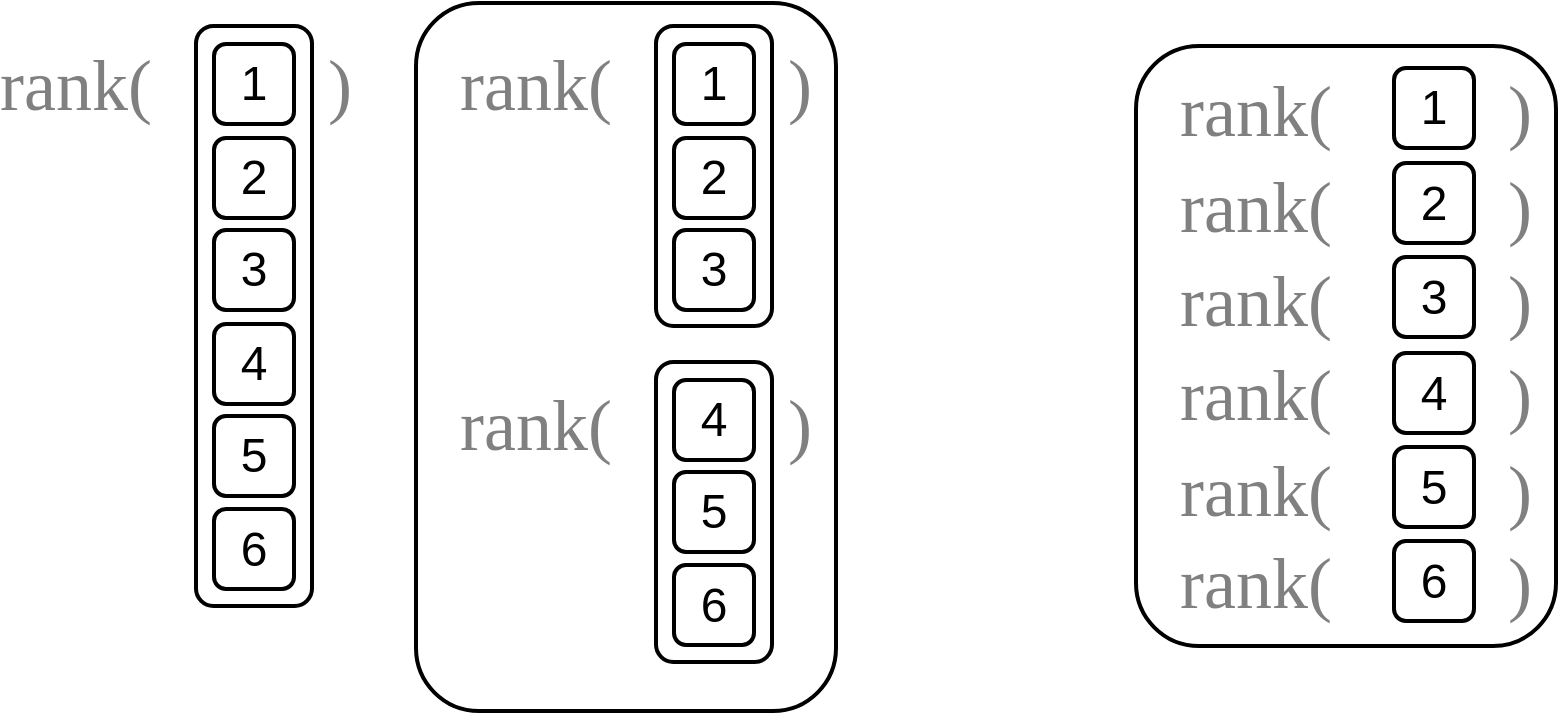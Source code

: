 <mxfile version="14.6.0" type="device"><diagram id="ofKJR1MXRNSF5T0Ss3nZ" name="Page-1"><mxGraphModel dx="733" dy="682" grid="1" gridSize="10" guides="1" tooltips="1" connect="1" arrows="1" fold="1" page="1" pageScale="1" pageWidth="850" pageHeight="1100" math="0" shadow="0"><root><mxCell id="0"/><mxCell id="1" parent="0"/><mxCell id="y7_T2jU5XbiV3Yv3ju07-59" value="" style="rounded=1;whiteSpace=wrap;html=1;strokeWidth=2;perimeterSpacing=0;" vertex="1" parent="1"><mxGeometry x="490" y="128.5" width="210" height="354" as="geometry"/></mxCell><mxCell id="y7_T2jU5XbiV3Yv3ju07-20" value="" style="group" vertex="1" connectable="0" parent="1"><mxGeometry x="380" y="140" width="58" height="290" as="geometry"/></mxCell><mxCell id="y7_T2jU5XbiV3Yv3ju07-1" value="" style="rounded=1;whiteSpace=wrap;html=1;strokeWidth=2;" vertex="1" parent="y7_T2jU5XbiV3Yv3ju07-20"><mxGeometry width="58" height="290" as="geometry"/></mxCell><mxCell id="y7_T2jU5XbiV3Yv3ju07-9" value="&lt;font style=&quot;font-size: 24px&quot;&gt;1&lt;/font&gt;" style="rounded=1;whiteSpace=wrap;html=1;strokeWidth=2;labelBackgroundColor=none;" vertex="1" parent="y7_T2jU5XbiV3Yv3ju07-20"><mxGeometry x="9" y="9" width="40" height="40" as="geometry"/></mxCell><mxCell id="y7_T2jU5XbiV3Yv3ju07-15" value="2" style="rounded=1;whiteSpace=wrap;html=1;fontSize=24;strokeWidth=2;labelBackgroundColor=none;" vertex="1" parent="y7_T2jU5XbiV3Yv3ju07-20"><mxGeometry x="9" y="56" width="40" height="40" as="geometry"/></mxCell><mxCell id="y7_T2jU5XbiV3Yv3ju07-16" value="3" style="rounded=1;whiteSpace=wrap;html=1;fontSize=24;strokeWidth=2;labelBackgroundColor=none;" vertex="1" parent="y7_T2jU5XbiV3Yv3ju07-20"><mxGeometry x="9" y="102" width="40" height="40" as="geometry"/></mxCell><mxCell id="y7_T2jU5XbiV3Yv3ju07-17" value="4" style="rounded=1;whiteSpace=wrap;html=1;fontSize=24;strokeWidth=2;" vertex="1" parent="y7_T2jU5XbiV3Yv3ju07-20"><mxGeometry x="9" y="149" width="40" height="40" as="geometry"/></mxCell><mxCell id="y7_T2jU5XbiV3Yv3ju07-18" value="5" style="rounded=1;whiteSpace=wrap;html=1;fontSize=24;strokeWidth=2;" vertex="1" parent="y7_T2jU5XbiV3Yv3ju07-20"><mxGeometry x="9" y="195" width="40" height="40" as="geometry"/></mxCell><mxCell id="y7_T2jU5XbiV3Yv3ju07-19" value="6" style="rounded=1;whiteSpace=wrap;html=1;fontSize=24;strokeWidth=2;" vertex="1" parent="y7_T2jU5XbiV3Yv3ju07-20"><mxGeometry x="9" y="241.5" width="40" height="40" as="geometry"/></mxCell><mxCell id="y7_T2jU5XbiV3Yv3ju07-2" value="&lt;font style=&quot;font-size: 36px&quot;&gt;rank(&lt;/font&gt;" style="text;html=1;strokeColor=none;fillColor=none;align=center;verticalAlign=middle;whiteSpace=wrap;rounded=0;fontFamily=Lucida Console;fontColor=#808080;" vertex="1" parent="1"><mxGeometry x="300" y="160" width="40" height="20" as="geometry"/></mxCell><mxCell id="y7_T2jU5XbiV3Yv3ju07-5" value="&lt;font style=&quot;font-size: 36px&quot;&gt;)&lt;/font&gt;" style="text;html=1;strokeColor=none;fillColor=none;align=center;verticalAlign=middle;whiteSpace=wrap;rounded=0;fontFamily=Lucida Console;fontColor=#808080;" vertex="1" parent="1"><mxGeometry x="432" y="160" width="40" height="20" as="geometry"/></mxCell><mxCell id="y7_T2jU5XbiV3Yv3ju07-25" value="" style="group" vertex="1" connectable="0" parent="1"><mxGeometry x="610" y="140" width="58" height="331" as="geometry"/></mxCell><mxCell id="y7_T2jU5XbiV3Yv3ju07-26" value="" style="rounded=1;whiteSpace=wrap;html=1;strokeWidth=2;" vertex="1" parent="y7_T2jU5XbiV3Yv3ju07-25"><mxGeometry width="58" height="150" as="geometry"/></mxCell><mxCell id="y7_T2jU5XbiV3Yv3ju07-27" value="&lt;font style=&quot;font-size: 24px&quot;&gt;1&lt;/font&gt;" style="rounded=1;whiteSpace=wrap;html=1;strokeWidth=2;" vertex="1" parent="y7_T2jU5XbiV3Yv3ju07-25"><mxGeometry x="9" y="9" width="40" height="40" as="geometry"/></mxCell><mxCell id="y7_T2jU5XbiV3Yv3ju07-28" value="2" style="rounded=1;whiteSpace=wrap;html=1;fontSize=24;strokeWidth=2;" vertex="1" parent="y7_T2jU5XbiV3Yv3ju07-25"><mxGeometry x="9" y="56" width="40" height="40" as="geometry"/></mxCell><mxCell id="y7_T2jU5XbiV3Yv3ju07-29" value="3" style="rounded=1;whiteSpace=wrap;html=1;fontSize=24;strokeWidth=2;" vertex="1" parent="y7_T2jU5XbiV3Yv3ju07-25"><mxGeometry x="9" y="102" width="40" height="40" as="geometry"/></mxCell><mxCell id="y7_T2jU5XbiV3Yv3ju07-47" value="" style="group" vertex="1" connectable="0" parent="y7_T2jU5XbiV3Yv3ju07-25"><mxGeometry x="9" y="190" width="49" height="141" as="geometry"/></mxCell><mxCell id="y7_T2jU5XbiV3Yv3ju07-57" value="" style="rounded=1;whiteSpace=wrap;html=1;strokeWidth=2;" vertex="1" parent="y7_T2jU5XbiV3Yv3ju07-47"><mxGeometry x="-9" y="-22" width="58" height="150" as="geometry"/></mxCell><mxCell id="y7_T2jU5XbiV3Yv3ju07-30" value="4" style="rounded=1;whiteSpace=wrap;html=1;fontSize=24;strokeWidth=2;" vertex="1" parent="y7_T2jU5XbiV3Yv3ju07-47"><mxGeometry y="-13" width="40" height="40" as="geometry"/></mxCell><mxCell id="y7_T2jU5XbiV3Yv3ju07-31" value="5" style="rounded=1;whiteSpace=wrap;html=1;fontSize=24;strokeWidth=2;" vertex="1" parent="y7_T2jU5XbiV3Yv3ju07-47"><mxGeometry y="33" width="40" height="40" as="geometry"/></mxCell><mxCell id="y7_T2jU5XbiV3Yv3ju07-32" value="6" style="rounded=1;whiteSpace=wrap;html=1;fontSize=24;strokeWidth=2;" vertex="1" parent="y7_T2jU5XbiV3Yv3ju07-47"><mxGeometry y="79.5" width="40" height="40" as="geometry"/></mxCell><mxCell id="y7_T2jU5XbiV3Yv3ju07-35" value="" style="group" vertex="1" connectable="0" parent="1"><mxGeometry x="530" y="160" width="172" height="20" as="geometry"/></mxCell><mxCell id="y7_T2jU5XbiV3Yv3ju07-33" value="&lt;font style=&quot;font-size: 36px&quot;&gt;rank(&lt;/font&gt;" style="text;html=1;strokeColor=none;fillColor=none;align=center;verticalAlign=middle;whiteSpace=wrap;rounded=0;fontFamily=Lucida Console;fontColor=#808080;" vertex="1" parent="y7_T2jU5XbiV3Yv3ju07-35"><mxGeometry width="40" height="20" as="geometry"/></mxCell><mxCell id="y7_T2jU5XbiV3Yv3ju07-34" value="&lt;font style=&quot;font-size: 36px&quot;&gt;)&lt;/font&gt;" style="text;html=1;strokeColor=none;fillColor=none;align=center;verticalAlign=middle;whiteSpace=wrap;rounded=0;fontFamily=Lucida Console;fontColor=#808080;" vertex="1" parent="y7_T2jU5XbiV3Yv3ju07-35"><mxGeometry x="132" width="40" height="20" as="geometry"/></mxCell><mxCell id="y7_T2jU5XbiV3Yv3ju07-46" value="&lt;font style=&quot;font-size: 36px&quot;&gt;rank(&lt;/font&gt;" style="text;html=1;strokeColor=none;fillColor=none;align=center;verticalAlign=middle;whiteSpace=wrap;rounded=0;fontFamily=Lucida Console;fontColor=#808080;" vertex="1" parent="1"><mxGeometry x="530" y="330" width="40" height="20" as="geometry"/></mxCell><mxCell id="y7_T2jU5XbiV3Yv3ju07-58" value="&lt;font style=&quot;font-size: 36px&quot;&gt;)&lt;/font&gt;" style="text;html=1;strokeColor=none;fillColor=none;align=center;verticalAlign=middle;whiteSpace=wrap;rounded=0;fontFamily=Lucida Console;fontColor=#808080;" vertex="1" parent="1"><mxGeometry x="662" y="330" width="40" height="20" as="geometry"/></mxCell><mxCell id="y7_T2jU5XbiV3Yv3ju07-103" value="" style="group" vertex="1" connectable="0" parent="1"><mxGeometry x="850" y="130" width="212" height="331" as="geometry"/></mxCell><mxCell id="y7_T2jU5XbiV3Yv3ju07-61" value="" style="rounded=1;whiteSpace=wrap;html=1;strokeWidth=2;perimeterSpacing=0;" vertex="1" parent="y7_T2jU5XbiV3Yv3ju07-103"><mxGeometry y="20" width="210" height="300" as="geometry"/></mxCell><mxCell id="y7_T2jU5XbiV3Yv3ju07-62" value="" style="group" vertex="1" connectable="0" parent="y7_T2jU5XbiV3Yv3ju07-103"><mxGeometry x="120" width="58" height="331" as="geometry"/></mxCell><mxCell id="y7_T2jU5XbiV3Yv3ju07-64" value="&lt;font style=&quot;font-size: 24px&quot;&gt;1&lt;/font&gt;" style="rounded=1;whiteSpace=wrap;html=1;strokeWidth=2;" vertex="1" parent="y7_T2jU5XbiV3Yv3ju07-62"><mxGeometry x="9" y="31" width="40" height="40" as="geometry"/></mxCell><mxCell id="y7_T2jU5XbiV3Yv3ju07-65" value="2" style="rounded=1;whiteSpace=wrap;html=1;fontSize=24;strokeWidth=2;" vertex="1" parent="y7_T2jU5XbiV3Yv3ju07-62"><mxGeometry x="9" y="78.5" width="40" height="40" as="geometry"/></mxCell><mxCell id="y7_T2jU5XbiV3Yv3ju07-66" value="3" style="rounded=1;whiteSpace=wrap;html=1;fontSize=24;strokeWidth=2;" vertex="1" parent="y7_T2jU5XbiV3Yv3ju07-62"><mxGeometry x="9" y="125.5" width="40" height="40" as="geometry"/></mxCell><mxCell id="y7_T2jU5XbiV3Yv3ju07-67" value="" style="group" vertex="1" connectable="0" parent="y7_T2jU5XbiV3Yv3ju07-62"><mxGeometry x="9" y="190" width="49" height="141" as="geometry"/></mxCell><mxCell id="y7_T2jU5XbiV3Yv3ju07-69" value="4" style="rounded=1;whiteSpace=wrap;html=1;fontSize=24;strokeWidth=2;" vertex="1" parent="y7_T2jU5XbiV3Yv3ju07-67"><mxGeometry y="-16.5" width="40" height="40" as="geometry"/></mxCell><mxCell id="y7_T2jU5XbiV3Yv3ju07-70" value="5" style="rounded=1;whiteSpace=wrap;html=1;fontSize=24;strokeWidth=2;" vertex="1" parent="y7_T2jU5XbiV3Yv3ju07-67"><mxGeometry y="30.5" width="40" height="40" as="geometry"/></mxCell><mxCell id="y7_T2jU5XbiV3Yv3ju07-71" value="6" style="rounded=1;whiteSpace=wrap;html=1;fontSize=24;strokeWidth=2;" vertex="1" parent="y7_T2jU5XbiV3Yv3ju07-67"><mxGeometry y="77.5" width="40" height="40" as="geometry"/></mxCell><mxCell id="y7_T2jU5XbiV3Yv3ju07-72" value="" style="group" vertex="1" connectable="0" parent="y7_T2jU5XbiV3Yv3ju07-103"><mxGeometry x="40" y="20" width="172" height="20" as="geometry"/></mxCell><mxCell id="y7_T2jU5XbiV3Yv3ju07-84" value="" style="group" vertex="1" connectable="0" parent="y7_T2jU5XbiV3Yv3ju07-72"><mxGeometry width="172" height="20" as="geometry"/></mxCell><mxCell id="y7_T2jU5XbiV3Yv3ju07-73" value="&lt;font style=&quot;font-size: 36px&quot;&gt;rank(&lt;/font&gt;" style="text;html=1;strokeColor=none;fillColor=none;align=center;verticalAlign=middle;whiteSpace=wrap;rounded=0;fontFamily=Lucida Console;fontColor=#808080;" vertex="1" parent="y7_T2jU5XbiV3Yv3ju07-84"><mxGeometry y="22.5" width="40" height="20" as="geometry"/></mxCell><mxCell id="y7_T2jU5XbiV3Yv3ju07-75" value="&lt;font style=&quot;font-size: 36px&quot;&gt;rank(&lt;/font&gt;" style="text;html=1;strokeColor=none;fillColor=none;align=center;verticalAlign=middle;whiteSpace=wrap;rounded=0;fontFamily=Lucida Console;fontColor=#808080;" vertex="1" parent="y7_T2jU5XbiV3Yv3ju07-103"><mxGeometry x="40" y="184.5" width="40" height="20" as="geometry"/></mxCell><mxCell id="y7_T2jU5XbiV3Yv3ju07-76" value="&lt;font style=&quot;font-size: 36px&quot;&gt;)&lt;/font&gt;" style="text;html=1;strokeColor=none;fillColor=none;align=center;verticalAlign=middle;whiteSpace=wrap;rounded=0;fontFamily=Lucida Console;fontColor=#808080;" vertex="1" parent="y7_T2jU5XbiV3Yv3ju07-103"><mxGeometry x="172" y="184.5" width="40" height="20" as="geometry"/></mxCell><mxCell id="y7_T2jU5XbiV3Yv3ju07-85" value="" style="group" vertex="1" connectable="0" parent="y7_T2jU5XbiV3Yv3ju07-103"><mxGeometry x="40" y="68.5" width="172" height="20" as="geometry"/></mxCell><mxCell id="y7_T2jU5XbiV3Yv3ju07-86" value="&lt;font style=&quot;font-size: 36px&quot;&gt;rank(&lt;/font&gt;" style="text;html=1;strokeColor=none;fillColor=none;align=center;verticalAlign=middle;whiteSpace=wrap;rounded=0;fontFamily=Lucida Console;fontColor=#808080;" vertex="1" parent="y7_T2jU5XbiV3Yv3ju07-85"><mxGeometry y="22" width="40" height="20" as="geometry"/></mxCell><mxCell id="y7_T2jU5XbiV3Yv3ju07-88" value="" style="group" vertex="1" connectable="0" parent="y7_T2jU5XbiV3Yv3ju07-103"><mxGeometry x="40" y="118.5" width="172" height="20" as="geometry"/></mxCell><mxCell id="y7_T2jU5XbiV3Yv3ju07-89" value="&lt;font style=&quot;font-size: 36px&quot;&gt;rank(&lt;/font&gt;" style="text;html=1;strokeColor=none;fillColor=none;align=center;verticalAlign=middle;whiteSpace=wrap;rounded=0;fontFamily=Lucida Console;fontColor=#808080;" vertex="1" parent="y7_T2jU5XbiV3Yv3ju07-88"><mxGeometry y="19" width="40" height="20" as="geometry"/></mxCell><mxCell id="y7_T2jU5XbiV3Yv3ju07-91" value="" style="group" vertex="1" connectable="0" parent="y7_T2jU5XbiV3Yv3ju07-103"><mxGeometry x="40" y="228.5" width="172" height="20" as="geometry"/></mxCell><mxCell id="y7_T2jU5XbiV3Yv3ju07-92" value="&lt;font style=&quot;font-size: 36px&quot;&gt;rank(&lt;/font&gt;" style="text;html=1;strokeColor=none;fillColor=none;align=center;verticalAlign=middle;whiteSpace=wrap;rounded=0;fontFamily=Lucida Console;fontColor=#808080;" vertex="1" parent="y7_T2jU5XbiV3Yv3ju07-91"><mxGeometry y="4" width="40" height="20" as="geometry"/></mxCell><mxCell id="y7_T2jU5XbiV3Yv3ju07-93" value="&lt;font style=&quot;font-size: 36px&quot;&gt;)&lt;/font&gt;" style="text;html=1;strokeColor=none;fillColor=none;align=center;verticalAlign=middle;whiteSpace=wrap;rounded=0;fontFamily=Lucida Console;fontColor=#808080;" vertex="1" parent="y7_T2jU5XbiV3Yv3ju07-91"><mxGeometry x="132" y="4" width="40" height="20" as="geometry"/></mxCell><mxCell id="y7_T2jU5XbiV3Yv3ju07-99" value="" style="group" vertex="1" connectable="0" parent="y7_T2jU5XbiV3Yv3ju07-103"><mxGeometry x="40" y="278.5" width="172" height="20" as="geometry"/></mxCell><mxCell id="y7_T2jU5XbiV3Yv3ju07-100" value="&lt;font style=&quot;font-size: 36px&quot;&gt;rank(&lt;/font&gt;" style="text;html=1;strokeColor=none;fillColor=none;align=center;verticalAlign=middle;whiteSpace=wrap;rounded=0;fontFamily=Lucida Console;fontColor=#808080;" vertex="1" parent="y7_T2jU5XbiV3Yv3ju07-99"><mxGeometry width="40" height="20" as="geometry"/></mxCell><mxCell id="y7_T2jU5XbiV3Yv3ju07-101" value="&lt;font style=&quot;font-size: 36px&quot;&gt;)&lt;/font&gt;" style="text;html=1;strokeColor=none;fillColor=none;align=center;verticalAlign=middle;whiteSpace=wrap;rounded=0;fontFamily=Lucida Console;fontColor=#808080;" vertex="1" parent="y7_T2jU5XbiV3Yv3ju07-99"><mxGeometry x="132" width="40" height="20" as="geometry"/></mxCell><mxCell id="y7_T2jU5XbiV3Yv3ju07-74" value="&lt;font style=&quot;font-size: 36px&quot;&gt;)&lt;/font&gt;" style="text;html=1;strokeColor=none;fillColor=none;align=center;verticalAlign=middle;whiteSpace=wrap;rounded=0;fontFamily=Lucida Console;fontColor=#808080;" vertex="1" parent="y7_T2jU5XbiV3Yv3ju07-103"><mxGeometry x="172" y="42.5" width="40" height="20" as="geometry"/></mxCell><mxCell id="y7_T2jU5XbiV3Yv3ju07-87" value="&lt;font style=&quot;font-size: 36px&quot;&gt;)&lt;/font&gt;" style="text;html=1;strokeColor=none;fillColor=none;align=center;verticalAlign=middle;whiteSpace=wrap;rounded=0;fontFamily=Lucida Console;fontColor=#808080;" vertex="1" parent="y7_T2jU5XbiV3Yv3ju07-103"><mxGeometry x="172" y="90.5" width="40" height="20" as="geometry"/></mxCell><mxCell id="y7_T2jU5XbiV3Yv3ju07-90" value="&lt;font style=&quot;font-size: 36px&quot;&gt;)&lt;/font&gt;" style="text;html=1;strokeColor=none;fillColor=none;align=center;verticalAlign=middle;whiteSpace=wrap;rounded=0;fontFamily=Lucida Console;fontColor=#808080;" vertex="1" parent="y7_T2jU5XbiV3Yv3ju07-103"><mxGeometry x="172" y="137.5" width="40" height="20" as="geometry"/></mxCell></root></mxGraphModel></diagram></mxfile>